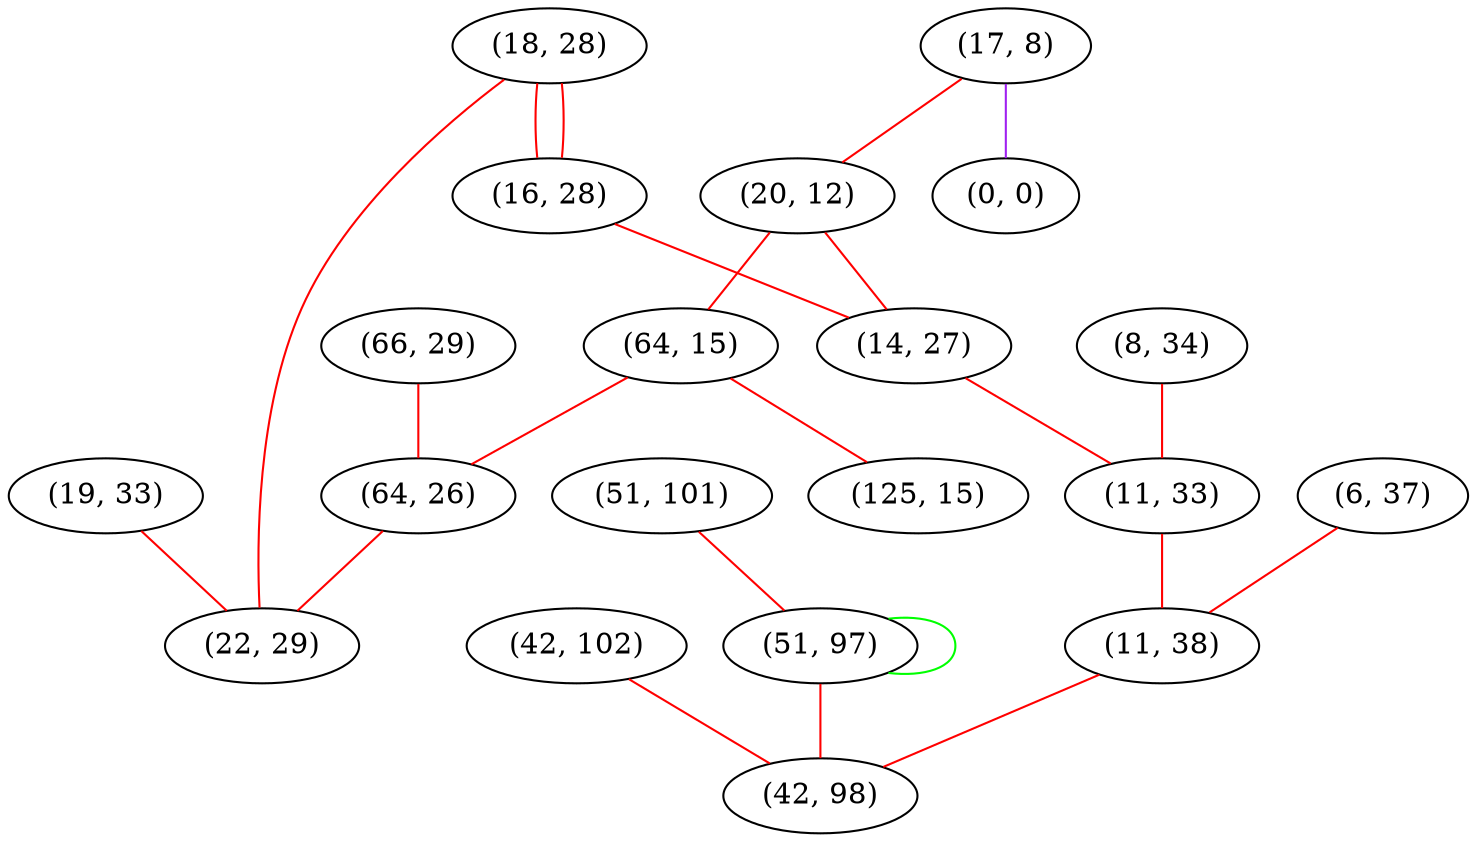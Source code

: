 graph "" {
"(17, 8)";
"(20, 12)";
"(8, 34)";
"(18, 28)";
"(16, 28)";
"(64, 15)";
"(42, 102)";
"(66, 29)";
"(64, 26)";
"(0, 0)";
"(51, 101)";
"(14, 27)";
"(11, 33)";
"(19, 33)";
"(6, 37)";
"(22, 29)";
"(125, 15)";
"(51, 97)";
"(11, 38)";
"(42, 98)";
"(17, 8)" -- "(20, 12)"  [color=red, key=0, weight=1];
"(17, 8)" -- "(0, 0)"  [color=purple, key=0, weight=4];
"(20, 12)" -- "(14, 27)"  [color=red, key=0, weight=1];
"(20, 12)" -- "(64, 15)"  [color=red, key=0, weight=1];
"(8, 34)" -- "(11, 33)"  [color=red, key=0, weight=1];
"(18, 28)" -- "(22, 29)"  [color=red, key=0, weight=1];
"(18, 28)" -- "(16, 28)"  [color=red, key=0, weight=1];
"(18, 28)" -- "(16, 28)"  [color=red, key=1, weight=1];
"(16, 28)" -- "(14, 27)"  [color=red, key=0, weight=1];
"(64, 15)" -- "(125, 15)"  [color=red, key=0, weight=1];
"(64, 15)" -- "(64, 26)"  [color=red, key=0, weight=1];
"(42, 102)" -- "(42, 98)"  [color=red, key=0, weight=1];
"(66, 29)" -- "(64, 26)"  [color=red, key=0, weight=1];
"(64, 26)" -- "(22, 29)"  [color=red, key=0, weight=1];
"(51, 101)" -- "(51, 97)"  [color=red, key=0, weight=1];
"(14, 27)" -- "(11, 33)"  [color=red, key=0, weight=1];
"(11, 33)" -- "(11, 38)"  [color=red, key=0, weight=1];
"(19, 33)" -- "(22, 29)"  [color=red, key=0, weight=1];
"(6, 37)" -- "(11, 38)"  [color=red, key=0, weight=1];
"(51, 97)" -- "(51, 97)"  [color=green, key=0, weight=2];
"(51, 97)" -- "(42, 98)"  [color=red, key=0, weight=1];
"(11, 38)" -- "(42, 98)"  [color=red, key=0, weight=1];
}
